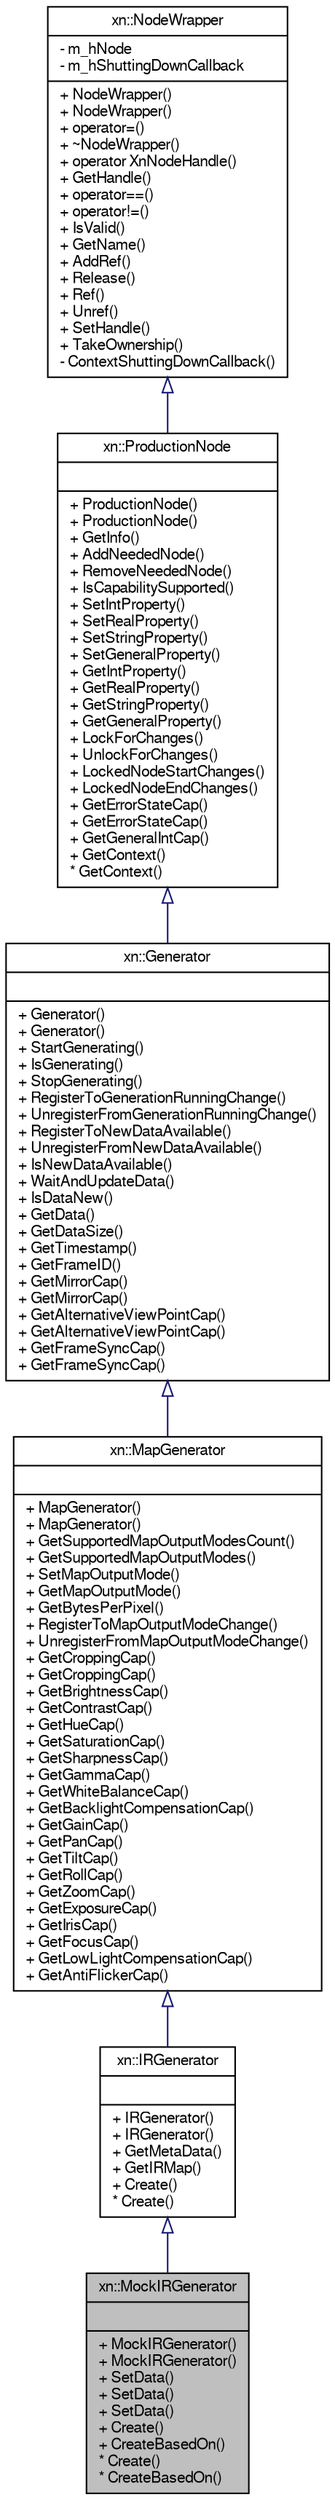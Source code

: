 digraph G
{
  edge [fontname="FreeSans",fontsize="10",labelfontname="FreeSans",labelfontsize="10"];
  node [fontname="FreeSans",fontsize="10",shape=record];
  Node1 [label="{xn::MockIRGenerator\n||+ MockIRGenerator()\l+ MockIRGenerator()\l+ SetData()\l+ SetData()\l+ SetData()\l+ Create()\l+ CreateBasedOn()\l* Create()\l* CreateBasedOn()\l}",height=0.2,width=0.4,color="black", fillcolor="grey75", style="filled" fontcolor="black"];
  Node2 -> Node1 [dir=back,color="midnightblue",fontsize="10",style="solid",arrowtail="empty",fontname="FreeSans"];
  Node2 [label="{xn::IRGenerator\n||+ IRGenerator()\l+ IRGenerator()\l+ GetMetaData()\l+ GetIRMap()\l+ Create()\l* Create()\l}",height=0.2,width=0.4,color="black", fillcolor="white", style="filled",URL="$classxn_1_1_i_r_generator.html"];
  Node3 -> Node2 [dir=back,color="midnightblue",fontsize="10",style="solid",arrowtail="empty",fontname="FreeSans"];
  Node3 [label="{xn::MapGenerator\n||+ MapGenerator()\l+ MapGenerator()\l+ GetSupportedMapOutputModesCount()\l+ GetSupportedMapOutputModes()\l+ SetMapOutputMode()\l+ GetMapOutputMode()\l+ GetBytesPerPixel()\l+ RegisterToMapOutputModeChange()\l+ UnregisterFromMapOutputModeChange()\l+ GetCroppingCap()\l+ GetCroppingCap()\l+ GetBrightnessCap()\l+ GetContrastCap()\l+ GetHueCap()\l+ GetSaturationCap()\l+ GetSharpnessCap()\l+ GetGammaCap()\l+ GetWhiteBalanceCap()\l+ GetBacklightCompensationCap()\l+ GetGainCap()\l+ GetPanCap()\l+ GetTiltCap()\l+ GetRollCap()\l+ GetZoomCap()\l+ GetExposureCap()\l+ GetIrisCap()\l+ GetFocusCap()\l+ GetLowLightCompensationCap()\l+ GetAntiFlickerCap()\l}",height=0.2,width=0.4,color="black", fillcolor="white", style="filled",URL="$classxn_1_1_map_generator.html"];
  Node4 -> Node3 [dir=back,color="midnightblue",fontsize="10",style="solid",arrowtail="empty",fontname="FreeSans"];
  Node4 [label="{xn::Generator\n||+ Generator()\l+ Generator()\l+ StartGenerating()\l+ IsGenerating()\l+ StopGenerating()\l+ RegisterToGenerationRunningChange()\l+ UnregisterFromGenerationRunningChange()\l+ RegisterToNewDataAvailable()\l+ UnregisterFromNewDataAvailable()\l+ IsNewDataAvailable()\l+ WaitAndUpdateData()\l+ IsDataNew()\l+ GetData()\l+ GetDataSize()\l+ GetTimestamp()\l+ GetFrameID()\l+ GetMirrorCap()\l+ GetMirrorCap()\l+ GetAlternativeViewPointCap()\l+ GetAlternativeViewPointCap()\l+ GetFrameSyncCap()\l+ GetFrameSyncCap()\l}",height=0.2,width=0.4,color="black", fillcolor="white", style="filled",URL="$classxn_1_1_generator.html"];
  Node5 -> Node4 [dir=back,color="midnightblue",fontsize="10",style="solid",arrowtail="empty",fontname="FreeSans"];
  Node5 [label="{xn::ProductionNode\n||+ ProductionNode()\l+ ProductionNode()\l+ GetInfo()\l+ AddNeededNode()\l+ RemoveNeededNode()\l+ IsCapabilitySupported()\l+ SetIntProperty()\l+ SetRealProperty()\l+ SetStringProperty()\l+ SetGeneralProperty()\l+ GetIntProperty()\l+ GetRealProperty()\l+ GetStringProperty()\l+ GetGeneralProperty()\l+ LockForChanges()\l+ UnlockForChanges()\l+ LockedNodeStartChanges()\l+ LockedNodeEndChanges()\l+ GetErrorStateCap()\l+ GetErrorStateCap()\l+ GetGeneralIntCap()\l+ GetContext()\l* GetContext()\l}",height=0.2,width=0.4,color="black", fillcolor="white", style="filled",URL="$classxn_1_1_production_node.html"];
  Node6 -> Node5 [dir=back,color="midnightblue",fontsize="10",style="solid",arrowtail="empty",fontname="FreeSans"];
  Node6 [label="{xn::NodeWrapper\n|- m_hNode\l- m_hShuttingDownCallback\l|+ NodeWrapper()\l+ NodeWrapper()\l+ operator=()\l+ ~NodeWrapper()\l+ operator XnNodeHandle()\l+ GetHandle()\l+ operator==()\l+ operator!=()\l+ IsValid()\l+ GetName()\l+ AddRef()\l+ Release()\l+ Ref()\l+ Unref()\l+ SetHandle()\l+ TakeOwnership()\l- ContextShuttingDownCallback()\l}",height=0.2,width=0.4,color="black", fillcolor="white", style="filled",URL="$classxn_1_1_node_wrapper.html"];
}
